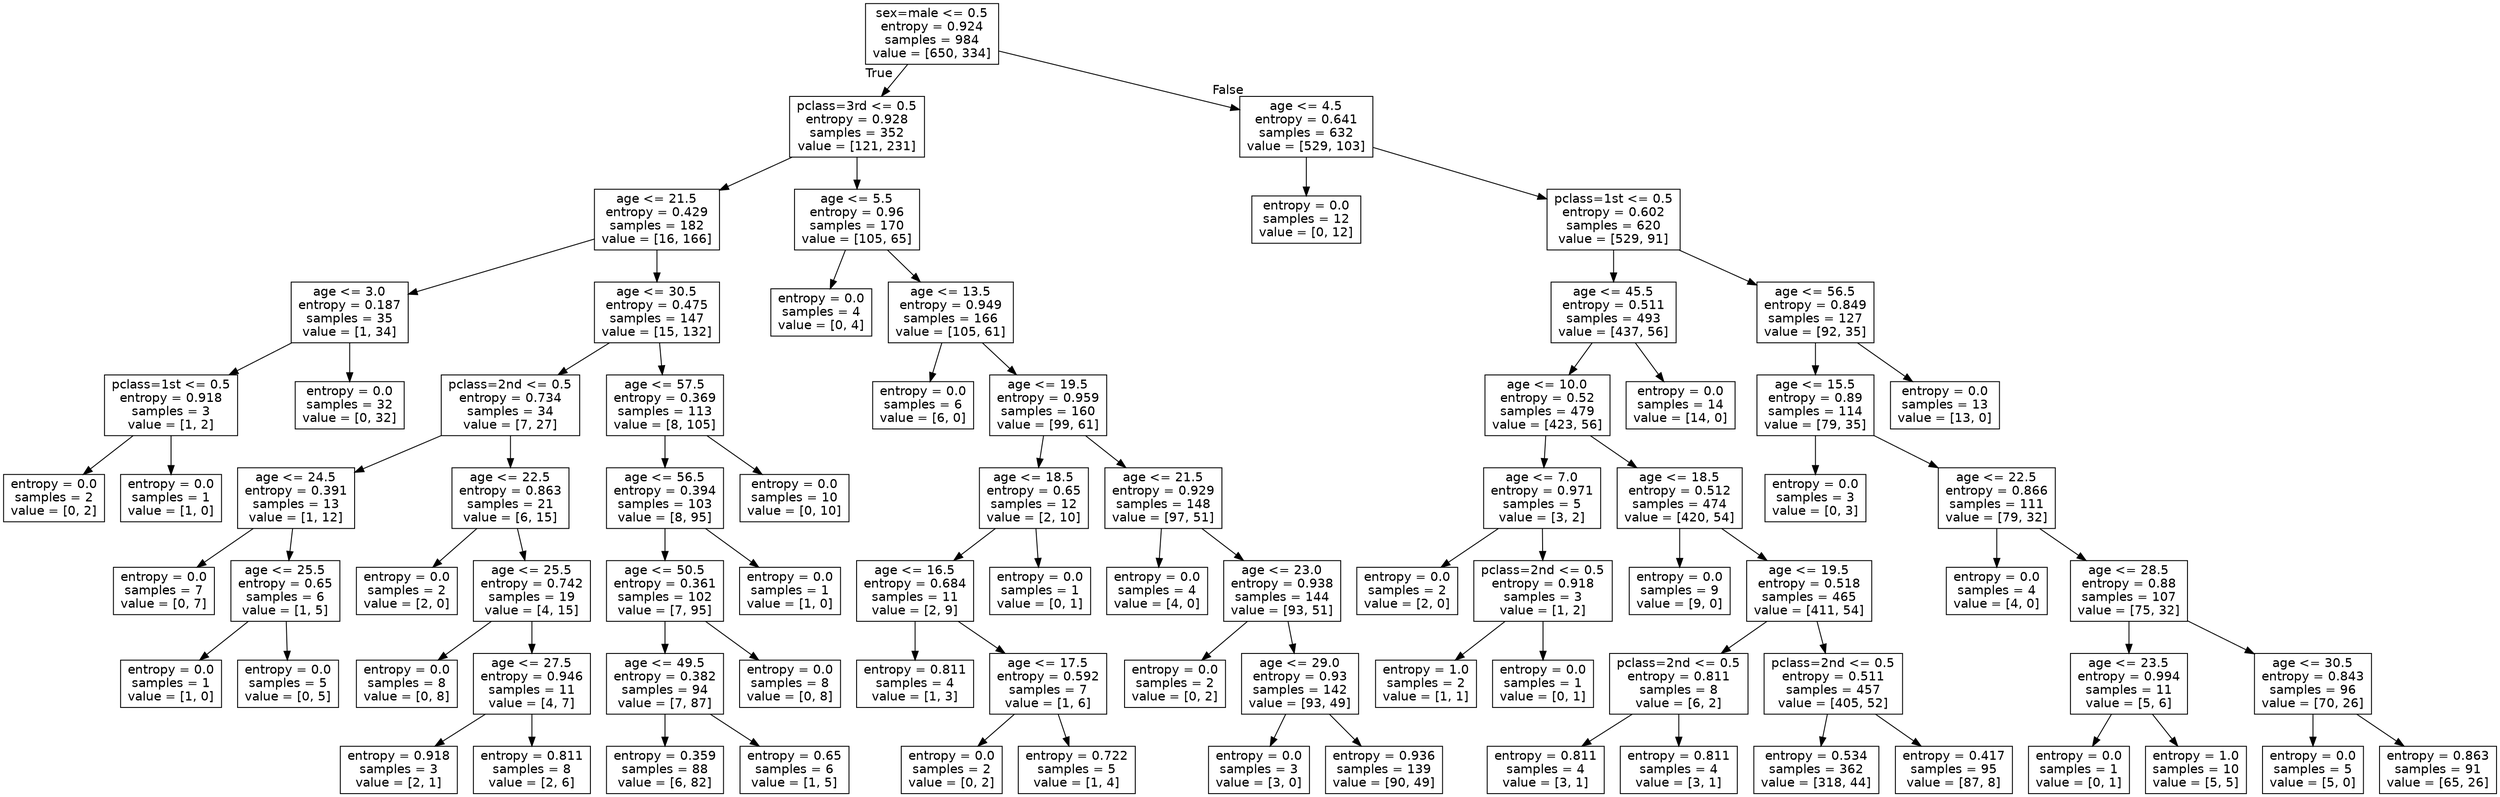 digraph Tree {
node [shape=box, fontname="helvetica"] ;
edge [fontname="helvetica"] ;
0 [label="sex=male <= 0.5\nentropy = 0.924\nsamples = 984\nvalue = [650, 334]"] ;
1 [label="pclass=3rd <= 0.5\nentropy = 0.928\nsamples = 352\nvalue = [121, 231]"] ;
0 -> 1 [labeldistance=2.5, labelangle=45, headlabel="True"] ;
2 [label="age <= 21.5\nentropy = 0.429\nsamples = 182\nvalue = [16, 166]"] ;
1 -> 2 ;
3 [label="age <= 3.0\nentropy = 0.187\nsamples = 35\nvalue = [1, 34]"] ;
2 -> 3 ;
4 [label="pclass=1st <= 0.5\nentropy = 0.918\nsamples = 3\nvalue = [1, 2]"] ;
3 -> 4 ;
5 [label="entropy = 0.0\nsamples = 2\nvalue = [0, 2]"] ;
4 -> 5 ;
6 [label="entropy = 0.0\nsamples = 1\nvalue = [1, 0]"] ;
4 -> 6 ;
7 [label="entropy = 0.0\nsamples = 32\nvalue = [0, 32]"] ;
3 -> 7 ;
8 [label="age <= 30.5\nentropy = 0.475\nsamples = 147\nvalue = [15, 132]"] ;
2 -> 8 ;
9 [label="pclass=2nd <= 0.5\nentropy = 0.734\nsamples = 34\nvalue = [7, 27]"] ;
8 -> 9 ;
10 [label="age <= 24.5\nentropy = 0.391\nsamples = 13\nvalue = [1, 12]"] ;
9 -> 10 ;
11 [label="entropy = 0.0\nsamples = 7\nvalue = [0, 7]"] ;
10 -> 11 ;
12 [label="age <= 25.5\nentropy = 0.65\nsamples = 6\nvalue = [1, 5]"] ;
10 -> 12 ;
13 [label="entropy = 0.0\nsamples = 1\nvalue = [1, 0]"] ;
12 -> 13 ;
14 [label="entropy = 0.0\nsamples = 5\nvalue = [0, 5]"] ;
12 -> 14 ;
15 [label="age <= 22.5\nentropy = 0.863\nsamples = 21\nvalue = [6, 15]"] ;
9 -> 15 ;
16 [label="entropy = 0.0\nsamples = 2\nvalue = [2, 0]"] ;
15 -> 16 ;
17 [label="age <= 25.5\nentropy = 0.742\nsamples = 19\nvalue = [4, 15]"] ;
15 -> 17 ;
18 [label="entropy = 0.0\nsamples = 8\nvalue = [0, 8]"] ;
17 -> 18 ;
19 [label="age <= 27.5\nentropy = 0.946\nsamples = 11\nvalue = [4, 7]"] ;
17 -> 19 ;
20 [label="entropy = 0.918\nsamples = 3\nvalue = [2, 1]"] ;
19 -> 20 ;
21 [label="entropy = 0.811\nsamples = 8\nvalue = [2, 6]"] ;
19 -> 21 ;
22 [label="age <= 57.5\nentropy = 0.369\nsamples = 113\nvalue = [8, 105]"] ;
8 -> 22 ;
23 [label="age <= 56.5\nentropy = 0.394\nsamples = 103\nvalue = [8, 95]"] ;
22 -> 23 ;
24 [label="age <= 50.5\nentropy = 0.361\nsamples = 102\nvalue = [7, 95]"] ;
23 -> 24 ;
25 [label="age <= 49.5\nentropy = 0.382\nsamples = 94\nvalue = [7, 87]"] ;
24 -> 25 ;
26 [label="entropy = 0.359\nsamples = 88\nvalue = [6, 82]"] ;
25 -> 26 ;
27 [label="entropy = 0.65\nsamples = 6\nvalue = [1, 5]"] ;
25 -> 27 ;
28 [label="entropy = 0.0\nsamples = 8\nvalue = [0, 8]"] ;
24 -> 28 ;
29 [label="entropy = 0.0\nsamples = 1\nvalue = [1, 0]"] ;
23 -> 29 ;
30 [label="entropy = 0.0\nsamples = 10\nvalue = [0, 10]"] ;
22 -> 30 ;
31 [label="age <= 5.5\nentropy = 0.96\nsamples = 170\nvalue = [105, 65]"] ;
1 -> 31 ;
32 [label="entropy = 0.0\nsamples = 4\nvalue = [0, 4]"] ;
31 -> 32 ;
33 [label="age <= 13.5\nentropy = 0.949\nsamples = 166\nvalue = [105, 61]"] ;
31 -> 33 ;
34 [label="entropy = 0.0\nsamples = 6\nvalue = [6, 0]"] ;
33 -> 34 ;
35 [label="age <= 19.5\nentropy = 0.959\nsamples = 160\nvalue = [99, 61]"] ;
33 -> 35 ;
36 [label="age <= 18.5\nentropy = 0.65\nsamples = 12\nvalue = [2, 10]"] ;
35 -> 36 ;
37 [label="age <= 16.5\nentropy = 0.684\nsamples = 11\nvalue = [2, 9]"] ;
36 -> 37 ;
38 [label="entropy = 0.811\nsamples = 4\nvalue = [1, 3]"] ;
37 -> 38 ;
39 [label="age <= 17.5\nentropy = 0.592\nsamples = 7\nvalue = [1, 6]"] ;
37 -> 39 ;
40 [label="entropy = 0.0\nsamples = 2\nvalue = [0, 2]"] ;
39 -> 40 ;
41 [label="entropy = 0.722\nsamples = 5\nvalue = [1, 4]"] ;
39 -> 41 ;
42 [label="entropy = 0.0\nsamples = 1\nvalue = [0, 1]"] ;
36 -> 42 ;
43 [label="age <= 21.5\nentropy = 0.929\nsamples = 148\nvalue = [97, 51]"] ;
35 -> 43 ;
44 [label="entropy = 0.0\nsamples = 4\nvalue = [4, 0]"] ;
43 -> 44 ;
45 [label="age <= 23.0\nentropy = 0.938\nsamples = 144\nvalue = [93, 51]"] ;
43 -> 45 ;
46 [label="entropy = 0.0\nsamples = 2\nvalue = [0, 2]"] ;
45 -> 46 ;
47 [label="age <= 29.0\nentropy = 0.93\nsamples = 142\nvalue = [93, 49]"] ;
45 -> 47 ;
48 [label="entropy = 0.0\nsamples = 3\nvalue = [3, 0]"] ;
47 -> 48 ;
49 [label="entropy = 0.936\nsamples = 139\nvalue = [90, 49]"] ;
47 -> 49 ;
50 [label="age <= 4.5\nentropy = 0.641\nsamples = 632\nvalue = [529, 103]"] ;
0 -> 50 [labeldistance=2.5, labelangle=-45, headlabel="False"] ;
51 [label="entropy = 0.0\nsamples = 12\nvalue = [0, 12]"] ;
50 -> 51 ;
52 [label="pclass=1st <= 0.5\nentropy = 0.602\nsamples = 620\nvalue = [529, 91]"] ;
50 -> 52 ;
53 [label="age <= 45.5\nentropy = 0.511\nsamples = 493\nvalue = [437, 56]"] ;
52 -> 53 ;
54 [label="age <= 10.0\nentropy = 0.52\nsamples = 479\nvalue = [423, 56]"] ;
53 -> 54 ;
55 [label="age <= 7.0\nentropy = 0.971\nsamples = 5\nvalue = [3, 2]"] ;
54 -> 55 ;
56 [label="entropy = 0.0\nsamples = 2\nvalue = [2, 0]"] ;
55 -> 56 ;
57 [label="pclass=2nd <= 0.5\nentropy = 0.918\nsamples = 3\nvalue = [1, 2]"] ;
55 -> 57 ;
58 [label="entropy = 1.0\nsamples = 2\nvalue = [1, 1]"] ;
57 -> 58 ;
59 [label="entropy = 0.0\nsamples = 1\nvalue = [0, 1]"] ;
57 -> 59 ;
60 [label="age <= 18.5\nentropy = 0.512\nsamples = 474\nvalue = [420, 54]"] ;
54 -> 60 ;
61 [label="entropy = 0.0\nsamples = 9\nvalue = [9, 0]"] ;
60 -> 61 ;
62 [label="age <= 19.5\nentropy = 0.518\nsamples = 465\nvalue = [411, 54]"] ;
60 -> 62 ;
63 [label="pclass=2nd <= 0.5\nentropy = 0.811\nsamples = 8\nvalue = [6, 2]"] ;
62 -> 63 ;
64 [label="entropy = 0.811\nsamples = 4\nvalue = [3, 1]"] ;
63 -> 64 ;
65 [label="entropy = 0.811\nsamples = 4\nvalue = [3, 1]"] ;
63 -> 65 ;
66 [label="pclass=2nd <= 0.5\nentropy = 0.511\nsamples = 457\nvalue = [405, 52]"] ;
62 -> 66 ;
67 [label="entropy = 0.534\nsamples = 362\nvalue = [318, 44]"] ;
66 -> 67 ;
68 [label="entropy = 0.417\nsamples = 95\nvalue = [87, 8]"] ;
66 -> 68 ;
69 [label="entropy = 0.0\nsamples = 14\nvalue = [14, 0]"] ;
53 -> 69 ;
70 [label="age <= 56.5\nentropy = 0.849\nsamples = 127\nvalue = [92, 35]"] ;
52 -> 70 ;
71 [label="age <= 15.5\nentropy = 0.89\nsamples = 114\nvalue = [79, 35]"] ;
70 -> 71 ;
72 [label="entropy = 0.0\nsamples = 3\nvalue = [0, 3]"] ;
71 -> 72 ;
73 [label="age <= 22.5\nentropy = 0.866\nsamples = 111\nvalue = [79, 32]"] ;
71 -> 73 ;
74 [label="entropy = 0.0\nsamples = 4\nvalue = [4, 0]"] ;
73 -> 74 ;
75 [label="age <= 28.5\nentropy = 0.88\nsamples = 107\nvalue = [75, 32]"] ;
73 -> 75 ;
76 [label="age <= 23.5\nentropy = 0.994\nsamples = 11\nvalue = [5, 6]"] ;
75 -> 76 ;
77 [label="entropy = 0.0\nsamples = 1\nvalue = [0, 1]"] ;
76 -> 77 ;
78 [label="entropy = 1.0\nsamples = 10\nvalue = [5, 5]"] ;
76 -> 78 ;
79 [label="age <= 30.5\nentropy = 0.843\nsamples = 96\nvalue = [70, 26]"] ;
75 -> 79 ;
80 [label="entropy = 0.0\nsamples = 5\nvalue = [5, 0]"] ;
79 -> 80 ;
81 [label="entropy = 0.863\nsamples = 91\nvalue = [65, 26]"] ;
79 -> 81 ;
82 [label="entropy = 0.0\nsamples = 13\nvalue = [13, 0]"] ;
70 -> 82 ;
}